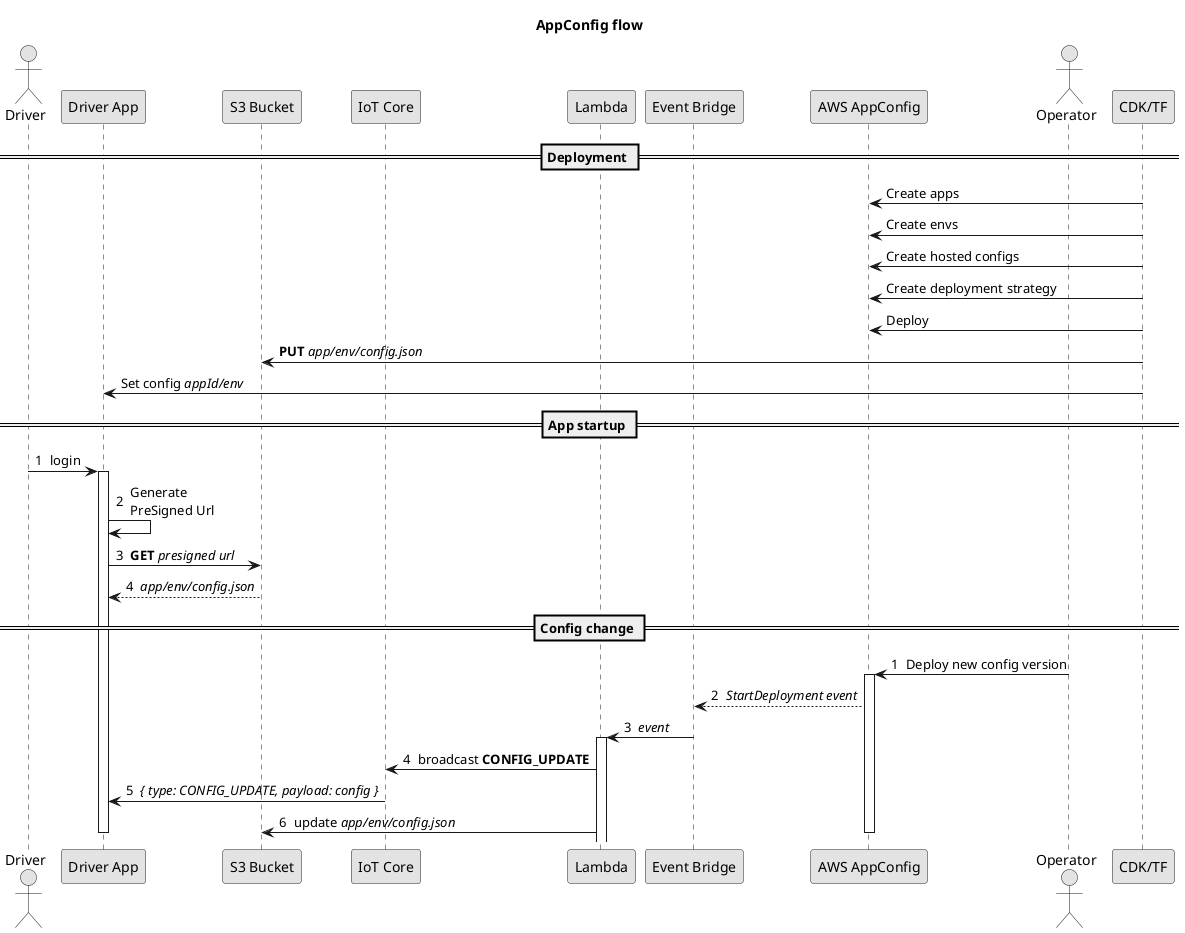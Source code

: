 @startuml appconfig-flow

title AppConfig flow

skinparam monochrome true

' participants
' ------------

actor "Driver" as driver

participant "Driver App" as app

participant "S3 Bucket" as s3

participant "IoT Core" as iot

participant "Lambda" as lambda

participant "Event Bridge" as eventbridge

participant "AWS AppConfig" as appconfig

actor "Operator" as operator

participant "CDK/TF" as cdk
' ------------

== Deployment ==

    cdk -> appconfig : Create apps
    cdk -> appconfig : Create envs
    cdk -> appconfig : Create hosted configs
    cdk -> appconfig : Create deployment strategy
    cdk -> appconfig : Deploy
    cdk -> s3 : **PUT** //app/env/config.json//
    cdk -> app : Set config //appId/env//

== App startup ==


    autonumber "0 "
    driver -> app : login
    activate app
    app -> app : Generate\nPreSigned Url
    app -> s3 : **GET** //presigned url//
    s3 --> app : //app/env/config.json//

== Config change ==


    autonumber "0 "
    operator -> appconfig : Deploy new config version
    activate appconfig
    appconfig --> eventbridge : //StartDeployment event//
    eventbridge -> lambda : //event//
    activate lambda
    lambda -> iot : broadcast **CONFIG_UPDATE**
    iot -> app : //{ type: CONFIG_UPDATE, payload: config }//
    lambda -> s3 : update //app/env/config.json//

    deactivate app
    deactivate appconfig
@enduml